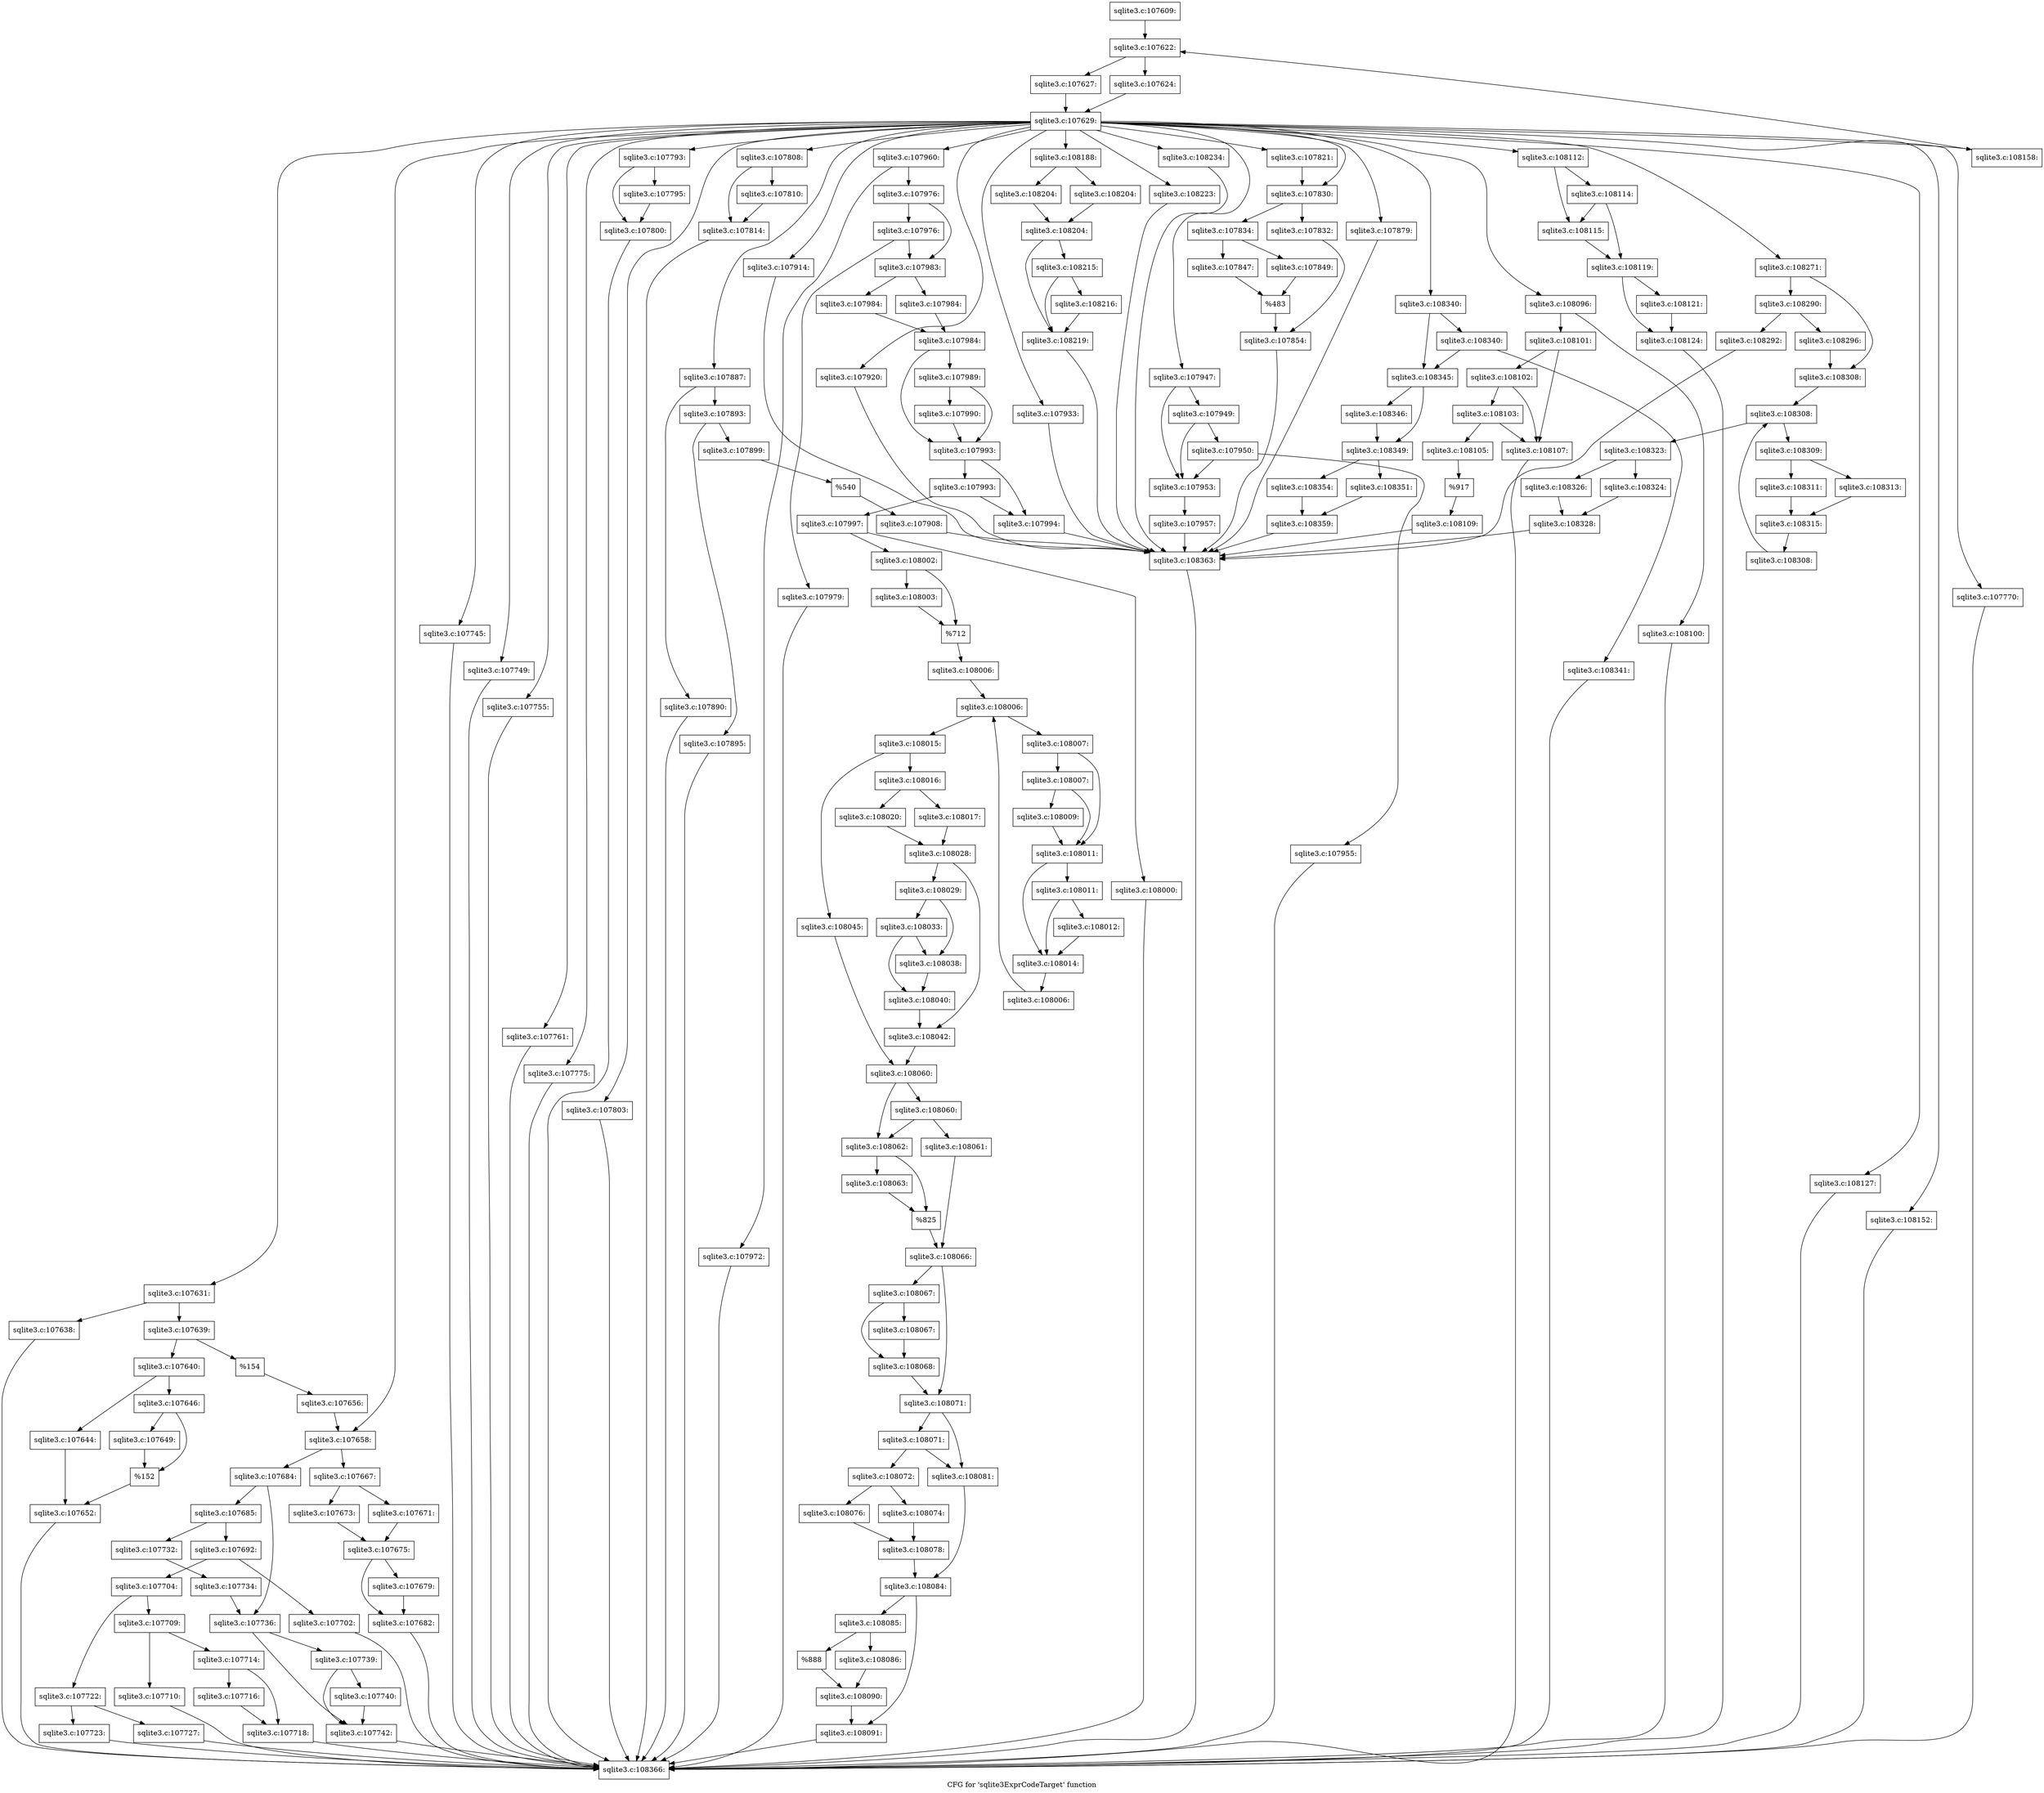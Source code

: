 digraph "CFG for 'sqlite3ExprCodeTarget' function" {
	label="CFG for 'sqlite3ExprCodeTarget' function";

	Node0x55c0f8a6c4b0 [shape=record,label="{sqlite3.c:107609:}"];
	Node0x55c0f8a6c4b0 -> Node0x55c0f8a72870;
	Node0x55c0f8a72870 [shape=record,label="{sqlite3.c:107622:}"];
	Node0x55c0f8a72870 -> Node0x55c0f8a72b10;
	Node0x55c0f8a72870 -> Node0x55c0f8a72bb0;
	Node0x55c0f8a72b10 [shape=record,label="{sqlite3.c:107624:}"];
	Node0x55c0f8a72b10 -> Node0x55c0f8a72b60;
	Node0x55c0f8a72bb0 [shape=record,label="{sqlite3.c:107627:}"];
	Node0x55c0f8a72bb0 -> Node0x55c0f8a72b60;
	Node0x55c0f8a72b60 [shape=record,label="{sqlite3.c:107629:}"];
	Node0x55c0f8a72b60 -> Node0x55c0f8a736c0;
	Node0x55c0f8a72b60 -> Node0x55c0f8a737d0;
	Node0x55c0f8a72b60 -> Node0x55c0f8a788d0;
	Node0x55c0f8a72b60 -> Node0x55c0f8a85860;
	Node0x55c0f8a72b60 -> Node0x55c0f5f16600;
	Node0x55c0f8a72b60 -> Node0x55c0f5f0d7a0;
	Node0x55c0f8a72b60 -> Node0x55c0f5f165b0;
	Node0x55c0f8a72b60 -> Node0x55c0f8a81f20;
	Node0x55c0f8a72b60 -> Node0x55c0f8a89a50;
	Node0x55c0f8a72b60 -> Node0x55c0f8a8be90;
	Node0x55c0f8a72b60 -> Node0x55c0f8a8c2e0;
	Node0x55c0f8a72b60 -> Node0x55c0f8a8dc40;
	Node0x55c0f8a72b60 -> Node0x55c0f8a8ea30;
	Node0x55c0f8a72b60 -> Node0x55c0f5985640;
	Node0x55c0f8a72b60 -> Node0x55c0f5985460;
	Node0x55c0f8a72b60 -> Node0x55c0f8a96c10;
	Node0x55c0f8a72b60 -> Node0x55c0f8a98a10;
	Node0x55c0f8a72b60 -> Node0x55c0f8a9a4d0;
	Node0x55c0f8a72b60 -> Node0x55c0f8a9bcd0;
	Node0x55c0f8a72b60 -> Node0x55c0f8a9e0b0;
	Node0x55c0f8a72b60 -> Node0x55c0f5f152b0;
	Node0x55c0f8a72b60 -> Node0x55c0f5f164c0;
	Node0x55c0f8a72b60 -> Node0x55c0f8abb2b0;
	Node0x55c0f8a72b60 -> Node0x55c0f5448060;
	Node0x55c0f8a72b60 -> Node0x55c0f5f11fe0;
	Node0x55c0f8a72b60 -> Node0x55c0f5f16560;
	Node0x55c0f8a72b60 -> Node0x55c0f8ac2ba0;
	Node0x55c0f8a72b60 -> Node0x55c0f8ac30c0;
	Node0x55c0f8a72b60 -> Node0x55c0f5ba5690;
	Node0x55c0f8a72b60 -> Node0x55c0f5f16880;
	Node0x55c0f8a737d0 [shape=record,label="{sqlite3.c:107631:}"];
	Node0x55c0f8a737d0 -> Node0x55c0f8a74960;
	Node0x55c0f8a737d0 -> Node0x55c0f8a748c0;
	Node0x55c0f8a748c0 [shape=record,label="{sqlite3.c:107638:}"];
	Node0x55c0f8a748c0 -> Node0x55c0f8a6c630;
	Node0x55c0f8a74960 [shape=record,label="{sqlite3.c:107639:}"];
	Node0x55c0f8a74960 -> Node0x55c0f8a75210;
	Node0x55c0f8a74960 -> Node0x55c0f8a75260;
	Node0x55c0f8a75210 [shape=record,label="{sqlite3.c:107640:}"];
	Node0x55c0f8a75210 -> Node0x55c0f8a761f0;
	Node0x55c0f8a75210 -> Node0x55c0f8a76330;
	Node0x55c0f8a761f0 [shape=record,label="{sqlite3.c:107644:}"];
	Node0x55c0f8a761f0 -> Node0x55c0f8a762e0;
	Node0x55c0f8a76330 [shape=record,label="{sqlite3.c:107646:}"];
	Node0x55c0f8a76330 -> Node0x55c0f8a77760;
	Node0x55c0f8a76330 -> Node0x55c0f8a777b0;
	Node0x55c0f8a77760 [shape=record,label="{sqlite3.c:107649:}"];
	Node0x55c0f8a77760 -> Node0x55c0f8a777b0;
	Node0x55c0f8a777b0 [shape=record,label="{%152}"];
	Node0x55c0f8a777b0 -> Node0x55c0f8a762e0;
	Node0x55c0f8a762e0 [shape=record,label="{sqlite3.c:107652:}"];
	Node0x55c0f8a762e0 -> Node0x55c0f8a6c630;
	Node0x55c0f8a75260 [shape=record,label="{%154}"];
	Node0x55c0f8a75260 -> Node0x55c0f8a74910;
	Node0x55c0f8a74910 [shape=record,label="{sqlite3.c:107656:}"];
	Node0x55c0f8a74910 -> Node0x55c0f8a788d0;
	Node0x55c0f8a788d0 [shape=record,label="{sqlite3.c:107658:}"];
	Node0x55c0f8a788d0 -> Node0x55c0f8a79310;
	Node0x55c0f8a788d0 -> Node0x55c0f8a79360;
	Node0x55c0f8a79310 [shape=record,label="{sqlite3.c:107667:}"];
	Node0x55c0f8a79310 -> Node0x55c0f8a7a0c0;
	Node0x55c0f8a79310 -> Node0x55c0f8a7a160;
	Node0x55c0f8a7a0c0 [shape=record,label="{sqlite3.c:107671:}"];
	Node0x55c0f8a7a0c0 -> Node0x55c0f8a7a110;
	Node0x55c0f8a7a160 [shape=record,label="{sqlite3.c:107673:}"];
	Node0x55c0f8a7a160 -> Node0x55c0f8a7a110;
	Node0x55c0f8a7a110 [shape=record,label="{sqlite3.c:107675:}"];
	Node0x55c0f8a7a110 -> Node0x55c0f5984a10;
	Node0x55c0f8a7a110 -> Node0x55c0f8a7ae90;
	Node0x55c0f5984a10 [shape=record,label="{sqlite3.c:107679:}"];
	Node0x55c0f5984a10 -> Node0x55c0f8a7ae90;
	Node0x55c0f8a7ae90 [shape=record,label="{sqlite3.c:107682:}"];
	Node0x55c0f8a7ae90 -> Node0x55c0f8a6c630;
	Node0x55c0f8a79360 [shape=record,label="{sqlite3.c:107684:}"];
	Node0x55c0f8a79360 -> Node0x55c0f8a7c1d0;
	Node0x55c0f8a79360 -> Node0x55c0f8a7c710;
	Node0x55c0f8a7c1d0 [shape=record,label="{sqlite3.c:107685:}"];
	Node0x55c0f8a7c1d0 -> Node0x55c0f8a7cb20;
	Node0x55c0f8a7c1d0 -> Node0x55c0f8a7cbc0;
	Node0x55c0f8a7cb20 [shape=record,label="{sqlite3.c:107692:}"];
	Node0x55c0f8a7cb20 -> Node0x55c0f8a7e360;
	Node0x55c0f8a7cb20 -> Node0x55c0f8a7e3b0;
	Node0x55c0f8a7e360 [shape=record,label="{sqlite3.c:107702:}"];
	Node0x55c0f8a7e360 -> Node0x55c0f8a6c630;
	Node0x55c0f8a7e3b0 [shape=record,label="{sqlite3.c:107704:}"];
	Node0x55c0f8a7e3b0 -> Node0x55c0f60c73e0;
	Node0x55c0f8a7e3b0 -> Node0x55c0f8a7fcb0;
	Node0x55c0f60c73e0 [shape=record,label="{sqlite3.c:107709:}"];
	Node0x55c0f60c73e0 -> Node0x55c0f8a80160;
	Node0x55c0f60c73e0 -> Node0x55c0f8a801b0;
	Node0x55c0f8a80160 [shape=record,label="{sqlite3.c:107710:}"];
	Node0x55c0f8a80160 -> Node0x55c0f8a6c630;
	Node0x55c0f8a801b0 [shape=record,label="{sqlite3.c:107714:}"];
	Node0x55c0f8a801b0 -> Node0x55c0f8a811d0;
	Node0x55c0f8a801b0 -> Node0x55c0f8a81220;
	Node0x55c0f8a811d0 [shape=record,label="{sqlite3.c:107716:}"];
	Node0x55c0f8a811d0 -> Node0x55c0f8a81220;
	Node0x55c0f8a81220 [shape=record,label="{sqlite3.c:107718:}"];
	Node0x55c0f8a81220 -> Node0x55c0f8a6c630;
	Node0x55c0f8a7fcb0 [shape=record,label="{sqlite3.c:107722:}"];
	Node0x55c0f8a7fcb0 -> Node0x55c0f5f166a0;
	Node0x55c0f8a7fcb0 -> Node0x55c0f8a82740;
	Node0x55c0f5f166a0 [shape=record,label="{sqlite3.c:107723:}"];
	Node0x55c0f5f166a0 -> Node0x55c0f8a6c630;
	Node0x55c0f8a82740 [shape=record,label="{sqlite3.c:107727:}"];
	Node0x55c0f8a82740 -> Node0x55c0f8a6c630;
	Node0x55c0f8a7cbc0 [shape=record,label="{sqlite3.c:107732:}"];
	Node0x55c0f8a7cbc0 -> Node0x55c0f8a7cb70;
	Node0x55c0f8a7cb70 [shape=record,label="{sqlite3.c:107734:}"];
	Node0x55c0f8a7cb70 -> Node0x55c0f8a7c710;
	Node0x55c0f8a7c710 [shape=record,label="{sqlite3.c:107736:}"];
	Node0x55c0f8a7c710 -> Node0x55c0f8a826f0;
	Node0x55c0f8a7c710 -> Node0x55c0f8a7f850;
	Node0x55c0f8a826f0 [shape=record,label="{sqlite3.c:107739:}"];
	Node0x55c0f8a826f0 -> Node0x55c0f5f16740;
	Node0x55c0f8a826f0 -> Node0x55c0f8a7f850;
	Node0x55c0f5f16740 [shape=record,label="{sqlite3.c:107740:}"];
	Node0x55c0f5f16740 -> Node0x55c0f8a7f850;
	Node0x55c0f8a7f850 [shape=record,label="{sqlite3.c:107742:}"];
	Node0x55c0f8a7f850 -> Node0x55c0f8a6c630;
	Node0x55c0f8a85860 [shape=record,label="{sqlite3.c:107745:}"];
	Node0x55c0f8a85860 -> Node0x55c0f8a6c630;
	Node0x55c0f5f16600 [shape=record,label="{sqlite3.c:107749:}"];
	Node0x55c0f5f16600 -> Node0x55c0f8a6c630;
	Node0x55c0f5f0d7a0 [shape=record,label="{sqlite3.c:107755:}"];
	Node0x55c0f5f0d7a0 -> Node0x55c0f8a6c630;
	Node0x55c0f5f165b0 [shape=record,label="{sqlite3.c:107761:}"];
	Node0x55c0f5f165b0 -> Node0x55c0f8a6c630;
	Node0x55c0f8a736c0 [shape=record,label="{sqlite3.c:107770:}"];
	Node0x55c0f8a736c0 -> Node0x55c0f8a6c630;
	Node0x55c0f8a81f20 [shape=record,label="{sqlite3.c:107775:}"];
	Node0x55c0f8a81f20 -> Node0x55c0f8a6c630;
	Node0x55c0f8a89a50 [shape=record,label="{sqlite3.c:107793:}"];
	Node0x55c0f8a89a50 -> Node0x55c0f8a8a4e0;
	Node0x55c0f8a89a50 -> Node0x55c0f8a8a530;
	Node0x55c0f8a8a4e0 [shape=record,label="{sqlite3.c:107795:}"];
	Node0x55c0f8a8a4e0 -> Node0x55c0f8a8a530;
	Node0x55c0f8a8a530 [shape=record,label="{sqlite3.c:107800:}"];
	Node0x55c0f8a8a530 -> Node0x55c0f8a6c630;
	Node0x55c0f8a8be90 [shape=record,label="{sqlite3.c:107803:}"];
	Node0x55c0f8a8be90 -> Node0x55c0f8a6c630;
	Node0x55c0f8a8c2e0 [shape=record,label="{sqlite3.c:107808:}"];
	Node0x55c0f8a8c2e0 -> Node0x55c0f8a8c980;
	Node0x55c0f8a8c2e0 -> Node0x55c0f8a8c9d0;
	Node0x55c0f8a8c980 [shape=record,label="{sqlite3.c:107810:}"];
	Node0x55c0f8a8c980 -> Node0x55c0f8a8c9d0;
	Node0x55c0f8a8c9d0 [shape=record,label="{sqlite3.c:107814:}"];
	Node0x55c0f8a8c9d0 -> Node0x55c0f8a6c630;
	Node0x55c0f8a8dc40 [shape=record,label="{sqlite3.c:107821:}"];
	Node0x55c0f8a8dc40 -> Node0x55c0f8a8ea30;
	Node0x55c0f8a8ea30 [shape=record,label="{sqlite3.c:107830:}"];
	Node0x55c0f8a8ea30 -> Node0x55c0f8a8f180;
	Node0x55c0f8a8ea30 -> Node0x55c0f8a8f220;
	Node0x55c0f8a8f180 [shape=record,label="{sqlite3.c:107832:}"];
	Node0x55c0f8a8f180 -> Node0x55c0f8a8f1d0;
	Node0x55c0f8a8f220 [shape=record,label="{sqlite3.c:107834:}"];
	Node0x55c0f8a8f220 -> Node0x55c0f53b1db0;
	Node0x55c0f8a8f220 -> Node0x55c0f5f10a30;
	Node0x55c0f53b1db0 [shape=record,label="{sqlite3.c:107847:}"];
	Node0x55c0f53b1db0 -> Node0x55c0f5985410;
	Node0x55c0f5f10a30 [shape=record,label="{sqlite3.c:107849:}"];
	Node0x55c0f5f10a30 -> Node0x55c0f5985410;
	Node0x55c0f5985410 [shape=record,label="{%483}"];
	Node0x55c0f5985410 -> Node0x55c0f8a8f1d0;
	Node0x55c0f8a8f1d0 [shape=record,label="{sqlite3.c:107854:}"];
	Node0x55c0f8a8f1d0 -> Node0x55c0f8a735d0;
	Node0x55c0f5985640 [shape=record,label="{sqlite3.c:107879:}"];
	Node0x55c0f5985640 -> Node0x55c0f8a735d0;
	Node0x55c0f5985460 [shape=record,label="{sqlite3.c:107887:}"];
	Node0x55c0f5985460 -> Node0x55c0f8a94070;
	Node0x55c0f5985460 -> Node0x55c0f8a94110;
	Node0x55c0f8a94070 [shape=record,label="{sqlite3.c:107890:}"];
	Node0x55c0f8a94070 -> Node0x55c0f8a6c630;
	Node0x55c0f8a94110 [shape=record,label="{sqlite3.c:107893:}"];
	Node0x55c0f8a94110 -> Node0x55c0f8a94bf0;
	Node0x55c0f8a94110 -> Node0x55c0f8a94c90;
	Node0x55c0f8a94bf0 [shape=record,label="{sqlite3.c:107895:}"];
	Node0x55c0f8a94bf0 -> Node0x55c0f8a6c630;
	Node0x55c0f8a94c90 [shape=record,label="{sqlite3.c:107899:}"];
	Node0x55c0f8a94c90 -> Node0x55c0f8a94c40;
	Node0x55c0f8a94c40 [shape=record,label="{%540}"];
	Node0x55c0f8a94c40 -> Node0x55c0f8a940c0;
	Node0x55c0f8a940c0 [shape=record,label="{sqlite3.c:107908:}"];
	Node0x55c0f8a940c0 -> Node0x55c0f8a735d0;
	Node0x55c0f8a96c10 [shape=record,label="{sqlite3.c:107914:}"];
	Node0x55c0f8a96c10 -> Node0x55c0f8a735d0;
	Node0x55c0f8a98a10 [shape=record,label="{sqlite3.c:107920:}"];
	Node0x55c0f8a98a10 -> Node0x55c0f8a735d0;
	Node0x55c0f8a9a4d0 [shape=record,label="{sqlite3.c:107933:}"];
	Node0x55c0f8a9a4d0 -> Node0x55c0f8a735d0;
	Node0x55c0f8a9bcd0 [shape=record,label="{sqlite3.c:107947:}"];
	Node0x55c0f8a9bcd0 -> Node0x55c0f8a9c3b0;
	Node0x55c0f8a9bcd0 -> Node0x55c0f8a9c520;
	Node0x55c0f8a9c520 [shape=record,label="{sqlite3.c:107949:}"];
	Node0x55c0f8a9c520 -> Node0x55c0f8a9c3b0;
	Node0x55c0f8a9c520 -> Node0x55c0f8a9c4a0;
	Node0x55c0f8a9c4a0 [shape=record,label="{sqlite3.c:107950:}"];
	Node0x55c0f8a9c4a0 -> Node0x55c0f8a9c3b0;
	Node0x55c0f8a9c4a0 -> Node0x55c0f8a9c450;
	Node0x55c0f8a9c3b0 [shape=record,label="{sqlite3.c:107953:}"];
	Node0x55c0f8a9c3b0 -> Node0x55c0f8a9c400;
	Node0x55c0f8a9c450 [shape=record,label="{sqlite3.c:107955:}"];
	Node0x55c0f8a9c450 -> Node0x55c0f8a6c630;
	Node0x55c0f8a9c400 [shape=record,label="{sqlite3.c:107957:}"];
	Node0x55c0f8a9c400 -> Node0x55c0f8a735d0;
	Node0x55c0f8a9e0b0 [shape=record,label="{sqlite3.c:107960:}"];
	Node0x55c0f8a9e0b0 -> Node0x55c0f8aa02f0;
	Node0x55c0f8a9e0b0 -> Node0x55c0f8aa0340;
	Node0x55c0f8aa02f0 [shape=record,label="{sqlite3.c:107972:}"];
	Node0x55c0f8aa02f0 -> Node0x55c0f8a6c630;
	Node0x55c0f8aa0340 [shape=record,label="{sqlite3.c:107976:}"];
	Node0x55c0f8aa0340 -> Node0x55c0f8aa0e70;
	Node0x55c0f8aa0340 -> Node0x55c0f8aa0e20;
	Node0x55c0f8aa0e70 [shape=record,label="{sqlite3.c:107976:}"];
	Node0x55c0f8aa0e70 -> Node0x55c0f8aa0dd0;
	Node0x55c0f8aa0e70 -> Node0x55c0f8aa0e20;
	Node0x55c0f8aa0dd0 [shape=record,label="{sqlite3.c:107979:}"];
	Node0x55c0f8aa0dd0 -> Node0x55c0f8a6c630;
	Node0x55c0f8aa0e20 [shape=record,label="{sqlite3.c:107983:}"];
	Node0x55c0f8aa0e20 -> Node0x55c0f5f109e0;
	Node0x55c0f8aa0e20 -> Node0x55c0f5f0d930;
	Node0x55c0f5f109e0 [shape=record,label="{sqlite3.c:107984:}"];
	Node0x55c0f5f109e0 -> Node0x55c0f8aa1940;
	Node0x55c0f5f0d930 [shape=record,label="{sqlite3.c:107984:}"];
	Node0x55c0f5f0d930 -> Node0x55c0f8aa1940;
	Node0x55c0f8aa1940 [shape=record,label="{sqlite3.c:107984:}"];
	Node0x55c0f8aa1940 -> Node0x55c0f8aa2fa0;
	Node0x55c0f8aa1940 -> Node0x55c0f8aa2f50;
	Node0x55c0f8aa2fa0 [shape=record,label="{sqlite3.c:107989:}"];
	Node0x55c0f8aa2fa0 -> Node0x55c0f8aa2dd0;
	Node0x55c0f8aa2fa0 -> Node0x55c0f8aa2f50;
	Node0x55c0f8aa2dd0 [shape=record,label="{sqlite3.c:107990:}"];
	Node0x55c0f8aa2dd0 -> Node0x55c0f8aa2f50;
	Node0x55c0f8aa2f50 [shape=record,label="{sqlite3.c:107993:}"];
	Node0x55c0f8aa2f50 -> Node0x55c0f8aa3af0;
	Node0x55c0f8aa2f50 -> Node0x55c0f8aa3dc0;
	Node0x55c0f8aa3dc0 [shape=record,label="{sqlite3.c:107993:}"];
	Node0x55c0f8aa3dc0 -> Node0x55c0f8aa3af0;
	Node0x55c0f8aa3dc0 -> Node0x55c0f8aa3d70;
	Node0x55c0f8aa3af0 [shape=record,label="{sqlite3.c:107994:}"];
	Node0x55c0f8aa3af0 -> Node0x55c0f8a735d0;
	Node0x55c0f8aa3d70 [shape=record,label="{sqlite3.c:107997:}"];
	Node0x55c0f8aa3d70 -> Node0x55c0f8aa4a90;
	Node0x55c0f8aa3d70 -> Node0x55c0f8aa4b30;
	Node0x55c0f8aa4a90 [shape=record,label="{sqlite3.c:108000:}"];
	Node0x55c0f8aa4a90 -> Node0x55c0f8a6c630;
	Node0x55c0f8aa4b30 [shape=record,label="{sqlite3.c:108002:}"];
	Node0x55c0f8aa4b30 -> Node0x55c0f5f16990;
	Node0x55c0f8aa4b30 -> Node0x55c0f8aa5840;
	Node0x55c0f5f16990 [shape=record,label="{sqlite3.c:108003:}"];
	Node0x55c0f5f16990 -> Node0x55c0f8aa5840;
	Node0x55c0f8aa5840 [shape=record,label="{%712}"];
	Node0x55c0f8aa5840 -> Node0x55c0f8aa4ae0;
	Node0x55c0f8aa4ae0 [shape=record,label="{sqlite3.c:108006:}"];
	Node0x55c0f8aa4ae0 -> Node0x55c0f8aa6730;
	Node0x55c0f8aa6730 [shape=record,label="{sqlite3.c:108006:}"];
	Node0x55c0f8aa6730 -> Node0x55c0f8aa6c40;
	Node0x55c0f8aa6730 -> Node0x55c0f5f0a0e0;
	Node0x55c0f8aa6c40 [shape=record,label="{sqlite3.c:108007:}"];
	Node0x55c0f8aa6c40 -> Node0x55c0f8aa7010;
	Node0x55c0f8aa6c40 -> Node0x55c0f8aa6fc0;
	Node0x55c0f8aa7010 [shape=record,label="{sqlite3.c:108007:}"];
	Node0x55c0f8aa7010 -> Node0x55c0f8aa6f70;
	Node0x55c0f8aa7010 -> Node0x55c0f8aa6fc0;
	Node0x55c0f8aa6f70 [shape=record,label="{sqlite3.c:108009:}"];
	Node0x55c0f8aa6f70 -> Node0x55c0f8aa6fc0;
	Node0x55c0f8aa6fc0 [shape=record,label="{sqlite3.c:108011:}"];
	Node0x55c0f8aa6fc0 -> Node0x55c0f8aa7de0;
	Node0x55c0f8aa6fc0 -> Node0x55c0f8aa7d90;
	Node0x55c0f8aa7de0 [shape=record,label="{sqlite3.c:108011:}"];
	Node0x55c0f8aa7de0 -> Node0x55c0f8aa7d90;
	Node0x55c0f8aa7de0 -> Node0x55c0f8aa7d40;
	Node0x55c0f8aa7d40 [shape=record,label="{sqlite3.c:108012:}"];
	Node0x55c0f8aa7d40 -> Node0x55c0f8aa7d90;
	Node0x55c0f8aa7d90 [shape=record,label="{sqlite3.c:108014:}"];
	Node0x55c0f8aa7d90 -> Node0x55c0f8aa6bb0;
	Node0x55c0f8aa6bb0 [shape=record,label="{sqlite3.c:108006:}"];
	Node0x55c0f8aa6bb0 -> Node0x55c0f8aa6730;
	Node0x55c0f5f0a0e0 [shape=record,label="{sqlite3.c:108015:}"];
	Node0x55c0f5f0a0e0 -> Node0x55c0f8aa92f0;
	Node0x55c0f5f0a0e0 -> Node0x55c0f8aa9390;
	Node0x55c0f8aa92f0 [shape=record,label="{sqlite3.c:108016:}"];
	Node0x55c0f8aa92f0 -> Node0x55c0f8aa9660;
	Node0x55c0f8aa92f0 -> Node0x55c0f8aa9700;
	Node0x55c0f8aa9660 [shape=record,label="{sqlite3.c:108017:}"];
	Node0x55c0f8aa9660 -> Node0x55c0f8aa96b0;
	Node0x55c0f8aa9700 [shape=record,label="{sqlite3.c:108020:}"];
	Node0x55c0f8aa9700 -> Node0x55c0f8aa96b0;
	Node0x55c0f8aa96b0 [shape=record,label="{sqlite3.c:108028:}"];
	Node0x55c0f8aa96b0 -> Node0x55c0f5f15260;
	Node0x55c0f8aa96b0 -> Node0x55c0f8aaaa60;
	Node0x55c0f5f15260 [shape=record,label="{sqlite3.c:108029:}"];
	Node0x55c0f5f15260 -> Node0x55c0f8aaba80;
	Node0x55c0f5f15260 -> Node0x55c0f8aabb20;
	Node0x55c0f8aabb20 [shape=record,label="{sqlite3.c:108033:}"];
	Node0x55c0f8aabb20 -> Node0x55c0f8aaba80;
	Node0x55c0f8aabb20 -> Node0x55c0f8aabad0;
	Node0x55c0f8aaba80 [shape=record,label="{sqlite3.c:108038:}"];
	Node0x55c0f8aaba80 -> Node0x55c0f8aabad0;
	Node0x55c0f8aabad0 [shape=record,label="{sqlite3.c:108040:}"];
	Node0x55c0f8aabad0 -> Node0x55c0f8aaaa60;
	Node0x55c0f8aaaa60 [shape=record,label="{sqlite3.c:108042:}"];
	Node0x55c0f8aaaa60 -> Node0x55c0f8aa9340;
	Node0x55c0f8aa9390 [shape=record,label="{sqlite3.c:108045:}"];
	Node0x55c0f8aa9390 -> Node0x55c0f8aa9340;
	Node0x55c0f8aa9340 [shape=record,label="{sqlite3.c:108060:}"];
	Node0x55c0f8aa9340 -> Node0x55c0f8aad920;
	Node0x55c0f8aa9340 -> Node0x55c0f8aad8d0;
	Node0x55c0f8aad920 [shape=record,label="{sqlite3.c:108060:}"];
	Node0x55c0f8aad920 -> Node0x55c0f5f10b70;
	Node0x55c0f8aad920 -> Node0x55c0f8aad8d0;
	Node0x55c0f5f10b70 [shape=record,label="{sqlite3.c:108061:}"];
	Node0x55c0f5f10b70 -> Node0x55c0f8aad340;
	Node0x55c0f8aad8d0 [shape=record,label="{sqlite3.c:108062:}"];
	Node0x55c0f8aad8d0 -> Node0x55c0f65b94b0;
	Node0x55c0f8aad8d0 -> Node0x55c0f73c2540;
	Node0x55c0f65b94b0 [shape=record,label="{sqlite3.c:108063:}"];
	Node0x55c0f65b94b0 -> Node0x55c0f73c2540;
	Node0x55c0f73c2540 [shape=record,label="{%825}"];
	Node0x55c0f73c2540 -> Node0x55c0f8aad340;
	Node0x55c0f8aad340 [shape=record,label="{sqlite3.c:108066:}"];
	Node0x55c0f8aad340 -> Node0x55c0f8ab0480;
	Node0x55c0f8aad340 -> Node0x55c0f8ab04d0;
	Node0x55c0f8ab0480 [shape=record,label="{sqlite3.c:108067:}"];
	Node0x55c0f8ab0480 -> Node0x55c0f8ab0ab0;
	Node0x55c0f8ab0480 -> Node0x55c0f8ab0a60;
	Node0x55c0f8ab0a60 [shape=record,label="{sqlite3.c:108067:}"];
	Node0x55c0f8ab0a60 -> Node0x55c0f8ab0ab0;
	Node0x55c0f8ab0ab0 [shape=record,label="{sqlite3.c:108068:}"];
	Node0x55c0f8ab0ab0 -> Node0x55c0f8ab04d0;
	Node0x55c0f8ab04d0 [shape=record,label="{sqlite3.c:108071:}"];
	Node0x55c0f8ab04d0 -> Node0x55c0f8ab1760;
	Node0x55c0f8ab04d0 -> Node0x55c0f8ab1710;
	Node0x55c0f8ab1760 [shape=record,label="{sqlite3.c:108071:}"];
	Node0x55c0f8ab1760 -> Node0x55c0f8ab1370;
	Node0x55c0f8ab1760 -> Node0x55c0f8ab1710;
	Node0x55c0f8ab1370 [shape=record,label="{sqlite3.c:108072:}"];
	Node0x55c0f8ab1370 -> Node0x55c0f8ab26f0;
	Node0x55c0f8ab1370 -> Node0x55c0f8ab2790;
	Node0x55c0f8ab26f0 [shape=record,label="{sqlite3.c:108074:}"];
	Node0x55c0f8ab26f0 -> Node0x55c0f8ab2740;
	Node0x55c0f8ab2790 [shape=record,label="{sqlite3.c:108076:}"];
	Node0x55c0f8ab2790 -> Node0x55c0f8ab2740;
	Node0x55c0f8ab2740 [shape=record,label="{sqlite3.c:108078:}"];
	Node0x55c0f8ab2740 -> Node0x55c0f8ab16c0;
	Node0x55c0f8ab1710 [shape=record,label="{sqlite3.c:108081:}"];
	Node0x55c0f8ab1710 -> Node0x55c0f8ab16c0;
	Node0x55c0f8ab16c0 [shape=record,label="{sqlite3.c:108084:}"];
	Node0x55c0f8ab16c0 -> Node0x55c0f5447d40;
	Node0x55c0f8ab16c0 -> Node0x55c0f8ab3270;
	Node0x55c0f5447d40 [shape=record,label="{sqlite3.c:108085:}"];
	Node0x55c0f5447d40 -> Node0x55c0f8ab4960;
	Node0x55c0f5447d40 -> Node0x55c0f8ab4a00;
	Node0x55c0f8ab4960 [shape=record,label="{sqlite3.c:108086:}"];
	Node0x55c0f8ab4960 -> Node0x55c0f8ab49b0;
	Node0x55c0f8ab4a00 [shape=record,label="{%888}"];
	Node0x55c0f8ab4a00 -> Node0x55c0f8ab49b0;
	Node0x55c0f8ab49b0 [shape=record,label="{sqlite3.c:108090:}"];
	Node0x55c0f8ab49b0 -> Node0x55c0f8ab3270;
	Node0x55c0f8ab3270 [shape=record,label="{sqlite3.c:108091:}"];
	Node0x55c0f8ab3270 -> Node0x55c0f8a6c630;
	Node0x55c0f5f152b0 [shape=record,label="{sqlite3.c:108096:}"];
	Node0x55c0f5f152b0 -> Node0x55c0f8ab5b80;
	Node0x55c0f5f152b0 -> Node0x55c0f8ab5c20;
	Node0x55c0f8ab5b80 [shape=record,label="{sqlite3.c:108100:}"];
	Node0x55c0f8ab5b80 -> Node0x55c0f8a6c630;
	Node0x55c0f8ab5c20 [shape=record,label="{sqlite3.c:108101:}"];
	Node0x55c0f8ab5c20 -> Node0x55c0f8ab6390;
	Node0x55c0f8ab5c20 -> Node0x55c0f8ab62c0;
	Node0x55c0f8ab6390 [shape=record,label="{sqlite3.c:108102:}"];
	Node0x55c0f8ab6390 -> Node0x55c0f8ab6310;
	Node0x55c0f8ab6390 -> Node0x55c0f8ab62c0;
	Node0x55c0f8ab6310 [shape=record,label="{sqlite3.c:108103:}"];
	Node0x55c0f8ab6310 -> Node0x55c0f8ab6220;
	Node0x55c0f8ab6310 -> Node0x55c0f8ab62c0;
	Node0x55c0f8ab6220 [shape=record,label="{sqlite3.c:108105:}"];
	Node0x55c0f8ab6220 -> Node0x55c0f8ab6270;
	Node0x55c0f8ab62c0 [shape=record,label="{sqlite3.c:108107:}"];
	Node0x55c0f8ab62c0 -> Node0x55c0f8a6c630;
	Node0x55c0f8ab6270 [shape=record,label="{%917}"];
	Node0x55c0f8ab6270 -> Node0x55c0f8ab5bd0;
	Node0x55c0f8ab5bd0 [shape=record,label="{sqlite3.c:108109:}"];
	Node0x55c0f8ab5bd0 -> Node0x55c0f8a735d0;
	Node0x55c0f5f164c0 [shape=record,label="{sqlite3.c:108112:}"];
	Node0x55c0f5f164c0 -> Node0x55c0f8ab88d0;
	Node0x55c0f5f164c0 -> Node0x55c0f8ab8970;
	Node0x55c0f8ab8970 [shape=record,label="{sqlite3.c:108114:}"];
	Node0x55c0f8ab8970 -> Node0x55c0f8ab88d0;
	Node0x55c0f8ab8970 -> Node0x55c0f8ab8920;
	Node0x55c0f8ab88d0 [shape=record,label="{sqlite3.c:108115:}"];
	Node0x55c0f8ab88d0 -> Node0x55c0f8ab8920;
	Node0x55c0f8ab8920 [shape=record,label="{sqlite3.c:108119:}"];
	Node0x55c0f8ab8920 -> Node0x55c0f59854b0;
	Node0x55c0f8ab8920 -> Node0x55c0f8aba3b0;
	Node0x55c0f59854b0 [shape=record,label="{sqlite3.c:108121:}"];
	Node0x55c0f59854b0 -> Node0x55c0f8aba3b0;
	Node0x55c0f8aba3b0 [shape=record,label="{sqlite3.c:108124:}"];
	Node0x55c0f8aba3b0 -> Node0x55c0f8a6c630;
	Node0x55c0f8abb2b0 [shape=record,label="{sqlite3.c:108127:}"];
	Node0x55c0f8abb2b0 -> Node0x55c0f8a6c630;
	Node0x55c0f5448060 [shape=record,label="{sqlite3.c:108152:}"];
	Node0x55c0f5448060 -> Node0x55c0f8a6c630;
	Node0x55c0f5f11fe0 [shape=record,label="{sqlite3.c:108158:}"];
	Node0x55c0f5f11fe0 -> Node0x55c0f8a72870;
	Node0x55c0f5f16560 [shape=record,label="{sqlite3.c:108188:}"];
	Node0x55c0f5f16560 -> Node0x55c0f8ac0dc0;
	Node0x55c0f5f16560 -> Node0x55c0f8ac0e10;
	Node0x55c0f8ac0dc0 [shape=record,label="{sqlite3.c:108204:}"];
	Node0x55c0f8ac0dc0 -> Node0x55c0f8ac0e60;
	Node0x55c0f8ac0e10 [shape=record,label="{sqlite3.c:108204:}"];
	Node0x55c0f8ac0e10 -> Node0x55c0f8ac0e60;
	Node0x55c0f8ac0e60 [shape=record,label="{sqlite3.c:108204:}"];
	Node0x55c0f8ac0e60 -> Node0x55c0f8ac1cd0;
	Node0x55c0f8ac0e60 -> Node0x55c0f8ac1c80;
	Node0x55c0f8ac1cd0 [shape=record,label="{sqlite3.c:108215:}"];
	Node0x55c0f8ac1cd0 -> Node0x55c0f8ac1a70;
	Node0x55c0f8ac1cd0 -> Node0x55c0f8ac1c80;
	Node0x55c0f8ac1a70 [shape=record,label="{sqlite3.c:108216:}"];
	Node0x55c0f8ac1a70 -> Node0x55c0f8ac1c80;
	Node0x55c0f8ac1c80 [shape=record,label="{sqlite3.c:108219:}"];
	Node0x55c0f8ac1c80 -> Node0x55c0f8a735d0;
	Node0x55c0f8ac2ba0 [shape=record,label="{sqlite3.c:108223:}"];
	Node0x55c0f8ac2ba0 -> Node0x55c0f8a735d0;
	Node0x55c0f8ac30c0 [shape=record,label="{sqlite3.c:108234:}"];
	Node0x55c0f8ac30c0 -> Node0x55c0f8a735d0;
	Node0x55c0f5ba5690 [shape=record,label="{sqlite3.c:108271:}"];
	Node0x55c0f5ba5690 -> Node0x55c0f8ac8240;
	Node0x55c0f5ba5690 -> Node0x55c0f8ac8290;
	Node0x55c0f8ac8240 [shape=record,label="{sqlite3.c:108290:}"];
	Node0x55c0f8ac8240 -> Node0x55c0f5f0b710;
	Node0x55c0f8ac8240 -> Node0x55c0f8ac8fe0;
	Node0x55c0f5f0b710 [shape=record,label="{sqlite3.c:108292:}"];
	Node0x55c0f5f0b710 -> Node0x55c0f8a735d0;
	Node0x55c0f8ac8fe0 [shape=record,label="{sqlite3.c:108296:}"];
	Node0x55c0f8ac8fe0 -> Node0x55c0f8ac8290;
	Node0x55c0f8ac8290 [shape=record,label="{sqlite3.c:108308:}"];
	Node0x55c0f8ac8290 -> Node0x55c0f5f167e0;
	Node0x55c0f5f167e0 [shape=record,label="{sqlite3.c:108308:}"];
	Node0x55c0f5f167e0 -> Node0x55c0f8acab70;
	Node0x55c0f5f167e0 -> Node0x55c0f5f16830;
	Node0x55c0f8acab70 [shape=record,label="{sqlite3.c:108309:}"];
	Node0x55c0f8acab70 -> Node0x55c0f8acaf90;
	Node0x55c0f8acab70 -> Node0x55c0f8acb030;
	Node0x55c0f8acaf90 [shape=record,label="{sqlite3.c:108311:}"];
	Node0x55c0f8acaf90 -> Node0x55c0f8acafe0;
	Node0x55c0f8acb030 [shape=record,label="{sqlite3.c:108313:}"];
	Node0x55c0f8acb030 -> Node0x55c0f8acafe0;
	Node0x55c0f8acafe0 [shape=record,label="{sqlite3.c:108315:}"];
	Node0x55c0f8acafe0 -> Node0x55c0f8ac9c40;
	Node0x55c0f8ac9c40 [shape=record,label="{sqlite3.c:108308:}"];
	Node0x55c0f8ac9c40 -> Node0x55c0f5f167e0;
	Node0x55c0f5f16830 [shape=record,label="{sqlite3.c:108323:}"];
	Node0x55c0f5f16830 -> Node0x55c0f5f12210;
	Node0x55c0f5f16830 -> Node0x55c0f8acd550;
	Node0x55c0f5f12210 [shape=record,label="{sqlite3.c:108324:}"];
	Node0x55c0f5f12210 -> Node0x55c0f8acc6a0;
	Node0x55c0f8acd550 [shape=record,label="{sqlite3.c:108326:}"];
	Node0x55c0f8acd550 -> Node0x55c0f8acc6a0;
	Node0x55c0f8acc6a0 [shape=record,label="{sqlite3.c:108328:}"];
	Node0x55c0f8acc6a0 -> Node0x55c0f8a735d0;
	Node0x55c0f5f16880 [shape=record,label="{sqlite3.c:108340:}"];
	Node0x55c0f5f16880 -> Node0x55c0f8acf3b0;
	Node0x55c0f5f16880 -> Node0x55c0f8acf400;
	Node0x55c0f8acf400 [shape=record,label="{sqlite3.c:108340:}"];
	Node0x55c0f8acf400 -> Node0x55c0f8acf3b0;
	Node0x55c0f8acf400 -> Node0x55c0f8acef00;
	Node0x55c0f8acef00 [shape=record,label="{sqlite3.c:108341:}"];
	Node0x55c0f8acef00 -> Node0x55c0f8a6c630;
	Node0x55c0f8acf3b0 [shape=record,label="{sqlite3.c:108345:}"];
	Node0x55c0f8acf3b0 -> Node0x55c0f8acfdd0;
	Node0x55c0f8acf3b0 -> Node0x55c0f8acfe20;
	Node0x55c0f8acfdd0 [shape=record,label="{sqlite3.c:108346:}"];
	Node0x55c0f8acfdd0 -> Node0x55c0f8acfe20;
	Node0x55c0f8acfe20 [shape=record,label="{sqlite3.c:108349:}"];
	Node0x55c0f8acfe20 -> Node0x55c0f60cada0;
	Node0x55c0f8acfe20 -> Node0x55c0f8ad0b50;
	Node0x55c0f60cada0 [shape=record,label="{sqlite3.c:108351:}"];
	Node0x55c0f60cada0 -> Node0x55c0f8ad0860;
	Node0x55c0f8ad0b50 [shape=record,label="{sqlite3.c:108354:}"];
	Node0x55c0f8ad0b50 -> Node0x55c0f8ad0860;
	Node0x55c0f8ad0860 [shape=record,label="{sqlite3.c:108359:}"];
	Node0x55c0f8ad0860 -> Node0x55c0f8a735d0;
	Node0x55c0f8a735d0 [shape=record,label="{sqlite3.c:108363:}"];
	Node0x55c0f8a735d0 -> Node0x55c0f8a6c630;
	Node0x55c0f8a6c630 [shape=record,label="{sqlite3.c:108366:}"];
}

